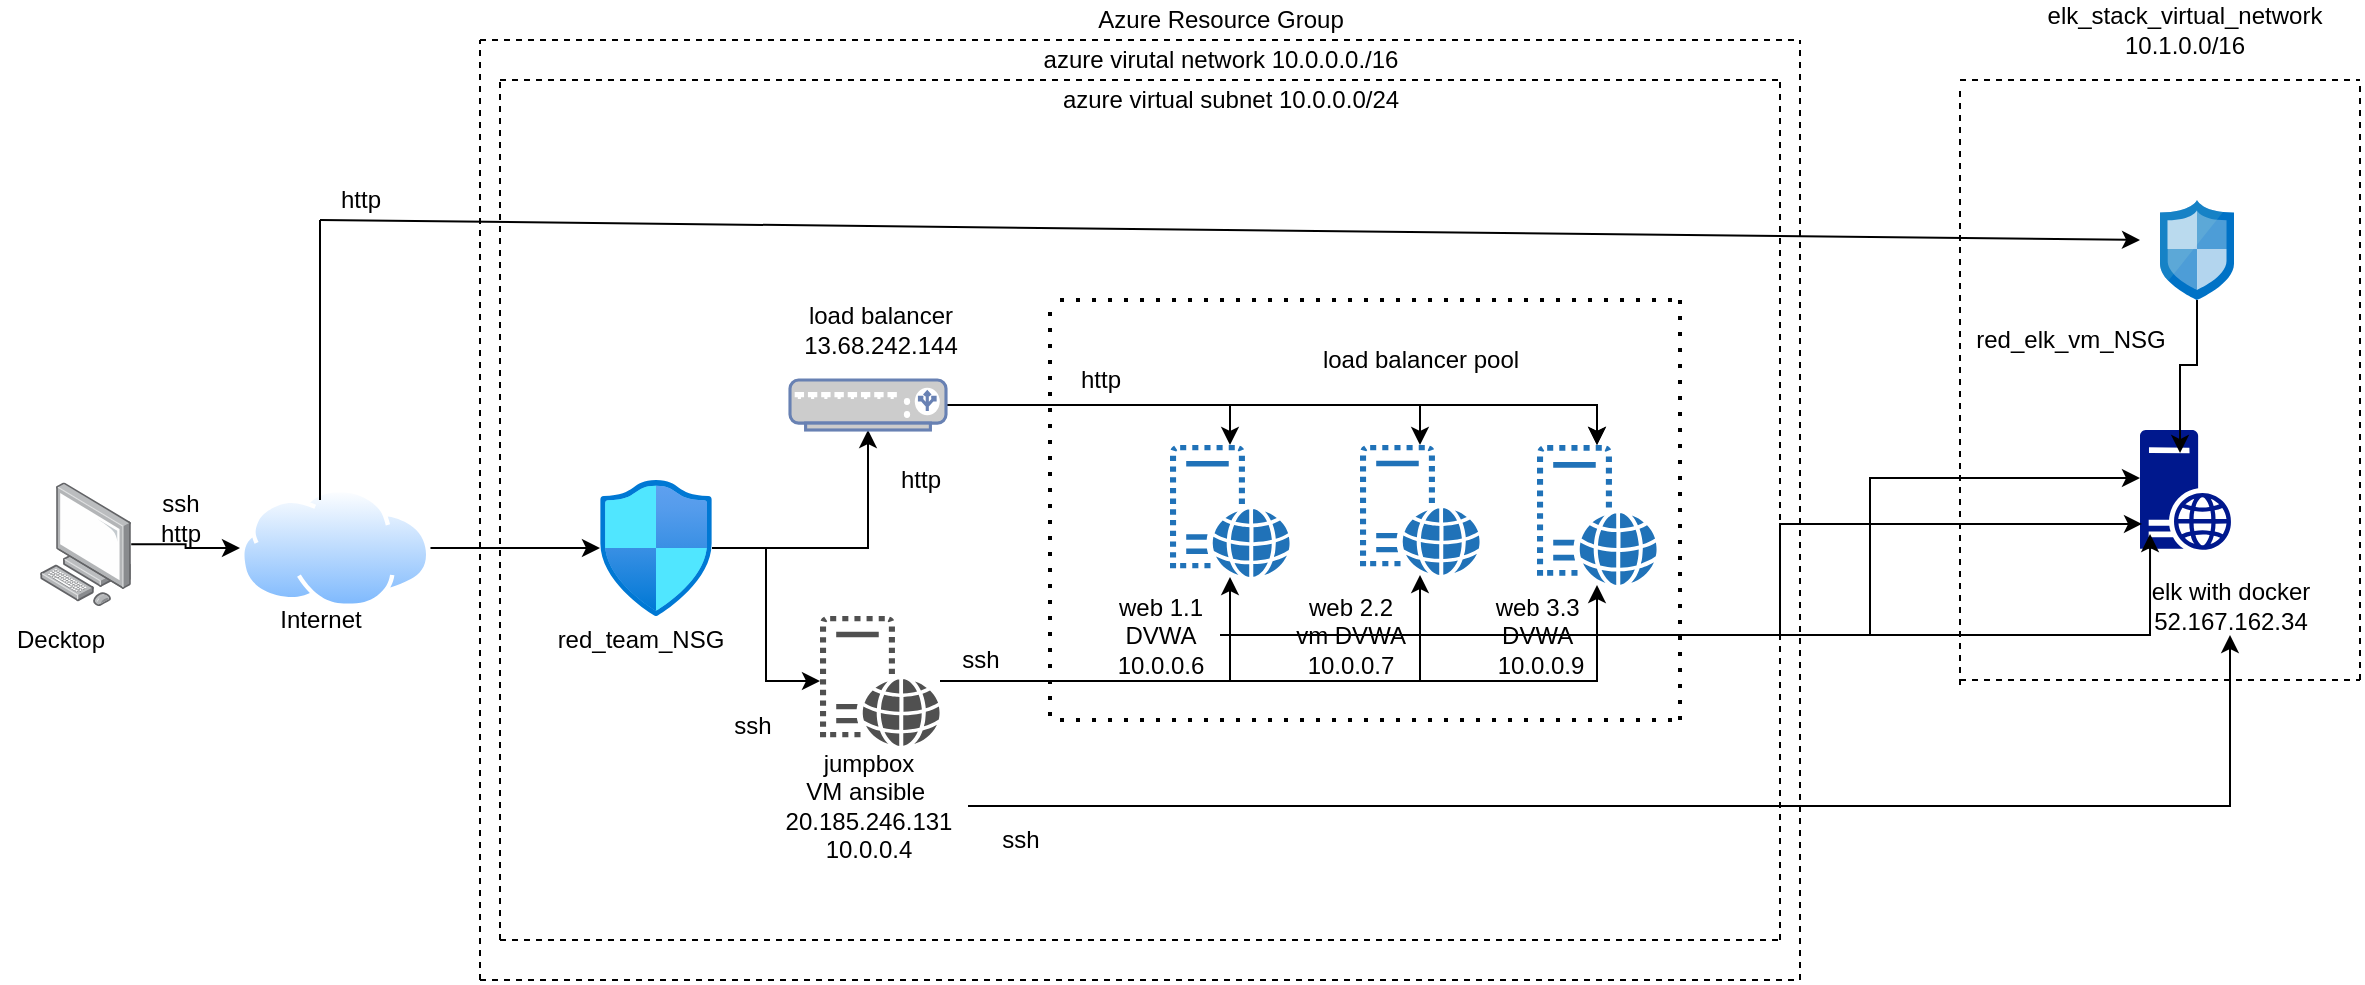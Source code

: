 <mxfile version="14.4.4" type="google"><diagram id="rFcz3-cyVHe1N97_UoMo" name="Page-1"><mxGraphModel dx="1038" dy="548" grid="1" gridSize="10" guides="1" tooltips="1" connect="1" arrows="1" fold="1" page="1" pageScale="1" pageWidth="850" pageHeight="1100" math="0" shadow="0"><root><mxCell id="0"/><mxCell id="1" parent="0"/><mxCell id="T8c1XwJyBE5E89yVa8fl-25" style="edgeStyle=orthogonalEdgeStyle;rounded=0;orthogonalLoop=1;jettySize=auto;html=1;" parent="1" source="T8c1XwJyBE5E89yVa8fl-1" target="T8c1XwJyBE5E89yVa8fl-2" edge="1"><mxGeometry relative="1" as="geometry"/></mxCell><mxCell id="T8c1XwJyBE5E89yVa8fl-1" value="" style="points=[];aspect=fixed;html=1;align=center;shadow=0;dashed=0;image;image=img/lib/allied_telesis/computer_and_terminals/Personal_Computer.svg;" parent="1" vertex="1"><mxGeometry x="60" y="281.2" width="45.6" height="61.8" as="geometry"/></mxCell><mxCell id="T8c1XwJyBE5E89yVa8fl-24" style="edgeStyle=orthogonalEdgeStyle;rounded=0;orthogonalLoop=1;jettySize=auto;html=1;" parent="1" source="T8c1XwJyBE5E89yVa8fl-2" target="T8c1XwJyBE5E89yVa8fl-3" edge="1"><mxGeometry relative="1" as="geometry"/></mxCell><mxCell id="T8c1XwJyBE5E89yVa8fl-2" value="" style="aspect=fixed;perimeter=ellipsePerimeter;html=1;align=center;shadow=0;dashed=0;spacingTop=3;image;image=img/lib/active_directory/internet_cloud.svg;" parent="1" vertex="1"><mxGeometry x="160" y="284" width="95.24" height="60" as="geometry"/></mxCell><mxCell id="T8c1XwJyBE5E89yVa8fl-22" style="edgeStyle=orthogonalEdgeStyle;rounded=0;orthogonalLoop=1;jettySize=auto;html=1;" parent="1" source="T8c1XwJyBE5E89yVa8fl-3" target="T8c1XwJyBE5E89yVa8fl-10" edge="1"><mxGeometry relative="1" as="geometry"/></mxCell><mxCell id="T8c1XwJyBE5E89yVa8fl-23" style="edgeStyle=orthogonalEdgeStyle;rounded=0;orthogonalLoop=1;jettySize=auto;html=1;entryX=0.5;entryY=1;entryDx=0;entryDy=0;entryPerimeter=0;" parent="1" source="T8c1XwJyBE5E89yVa8fl-3" target="T8c1XwJyBE5E89yVa8fl-12" edge="1"><mxGeometry relative="1" as="geometry"/></mxCell><mxCell id="T8c1XwJyBE5E89yVa8fl-3" value="" style="aspect=fixed;html=1;points=[];align=center;image;fontSize=12;image=img/lib/azure2/networking/Network_Security_Groups.svg;" parent="1" vertex="1"><mxGeometry x="340" y="280" width="56.0" height="68" as="geometry"/></mxCell><mxCell id="T8c1XwJyBE5E89yVa8fl-7" value="" style="pointerEvents=1;shadow=0;dashed=0;html=1;strokeColor=none;labelPosition=center;verticalLabelPosition=bottom;verticalAlign=top;outlineConnect=0;align=center;shape=mxgraph.office.servers.virtual_web_server;fillColor=#2072B8;" parent="1" vertex="1"><mxGeometry x="808.5" y="262.5" width="60" height="70" as="geometry"/></mxCell><mxCell id="T8c1XwJyBE5E89yVa8fl-8" value="" style="pointerEvents=1;shadow=0;dashed=0;html=1;strokeColor=none;labelPosition=center;verticalLabelPosition=bottom;verticalAlign=top;outlineConnect=0;align=center;shape=mxgraph.office.servers.virtual_web_server;fillColor=#2072B8;" parent="1" vertex="1"><mxGeometry x="625" y="262.5" width="60" height="66" as="geometry"/></mxCell><mxCell id="T8c1XwJyBE5E89yVa8fl-9" value="" style="pointerEvents=1;shadow=0;dashed=0;html=1;strokeColor=none;labelPosition=center;verticalLabelPosition=bottom;verticalAlign=top;outlineConnect=0;align=center;shape=mxgraph.office.servers.virtual_web_server;fillColor=#2072B8;" parent="1" vertex="1"><mxGeometry x="720" y="262.5" width="60" height="65" as="geometry"/></mxCell><mxCell id="T8c1XwJyBE5E89yVa8fl-19" style="edgeStyle=orthogonalEdgeStyle;rounded=0;orthogonalLoop=1;jettySize=auto;html=1;" parent="1" source="T8c1XwJyBE5E89yVa8fl-10" target="T8c1XwJyBE5E89yVa8fl-7" edge="1"><mxGeometry relative="1" as="geometry"/></mxCell><mxCell id="T8c1XwJyBE5E89yVa8fl-20" style="edgeStyle=orthogonalEdgeStyle;rounded=0;orthogonalLoop=1;jettySize=auto;html=1;" parent="1" source="T8c1XwJyBE5E89yVa8fl-10" target="T8c1XwJyBE5E89yVa8fl-8" edge="1"><mxGeometry relative="1" as="geometry"/></mxCell><mxCell id="T8c1XwJyBE5E89yVa8fl-21" style="edgeStyle=orthogonalEdgeStyle;rounded=0;orthogonalLoop=1;jettySize=auto;html=1;" parent="1" source="T8c1XwJyBE5E89yVa8fl-10" target="T8c1XwJyBE5E89yVa8fl-9" edge="1"><mxGeometry relative="1" as="geometry"/></mxCell><mxCell id="T8c1XwJyBE5E89yVa8fl-10" value="" style="pointerEvents=1;shadow=0;dashed=0;html=1;strokeColor=none;fillColor=#505050;labelPosition=center;verticalLabelPosition=bottom;verticalAlign=top;outlineConnect=0;align=center;shape=mxgraph.office.servers.virtual_web_server;" parent="1" vertex="1"><mxGeometry x="450" y="348" width="60" height="65" as="geometry"/></mxCell><mxCell id="T8c1XwJyBE5E89yVa8fl-11" value="" style="aspect=fixed;pointerEvents=1;shadow=0;dashed=0;html=1;strokeColor=none;labelPosition=center;verticalLabelPosition=bottom;verticalAlign=top;align=center;fillColor=#00188D;shape=mxgraph.mscae.enterprise.web_server" parent="1" vertex="1"><mxGeometry x="1110" y="255" width="45.6" height="60" as="geometry"/></mxCell><mxCell id="T8c1XwJyBE5E89yVa8fl-14" style="edgeStyle=orthogonalEdgeStyle;rounded=0;orthogonalLoop=1;jettySize=auto;html=1;" parent="1" source="T8c1XwJyBE5E89yVa8fl-12" target="T8c1XwJyBE5E89yVa8fl-9" edge="1"><mxGeometry relative="1" as="geometry"/></mxCell><mxCell id="T8c1XwJyBE5E89yVa8fl-15" style="edgeStyle=orthogonalEdgeStyle;rounded=0;orthogonalLoop=1;jettySize=auto;html=1;" parent="1" source="T8c1XwJyBE5E89yVa8fl-12" target="T8c1XwJyBE5E89yVa8fl-8" edge="1"><mxGeometry relative="1" as="geometry"/></mxCell><mxCell id="T8c1XwJyBE5E89yVa8fl-16" style="edgeStyle=orthogonalEdgeStyle;rounded=0;orthogonalLoop=1;jettySize=auto;html=1;" parent="1" source="T8c1XwJyBE5E89yVa8fl-12" target="T8c1XwJyBE5E89yVa8fl-7" edge="1"><mxGeometry relative="1" as="geometry"/></mxCell><mxCell id="T8c1XwJyBE5E89yVa8fl-17" style="edgeStyle=orthogonalEdgeStyle;rounded=0;orthogonalLoop=1;jettySize=auto;html=1;" parent="1" source="T8c1XwJyBE5E89yVa8fl-12" target="T8c1XwJyBE5E89yVa8fl-7" edge="1"><mxGeometry relative="1" as="geometry"/></mxCell><mxCell id="T8c1XwJyBE5E89yVa8fl-12" value="" style="fontColor=#0066CC;verticalAlign=top;verticalLabelPosition=bottom;labelPosition=center;align=center;html=1;outlineConnect=0;fillColor=#CCCCCC;strokeColor=#6881B3;gradientColor=none;gradientDirection=north;strokeWidth=2;shape=mxgraph.networks.load_balancer;" parent="1" vertex="1"><mxGeometry x="435" y="230" width="78" height="25" as="geometry"/></mxCell><mxCell id="T8c1XwJyBE5E89yVa8fl-99" style="edgeStyle=orthogonalEdgeStyle;rounded=0;orthogonalLoop=1;jettySize=auto;html=1;" parent="1" source="T8c1XwJyBE5E89yVa8fl-26" target="T8c1XwJyBE5E89yVa8fl-37" edge="1"><mxGeometry relative="1" as="geometry"/></mxCell><mxCell id="T8c1XwJyBE5E89yVa8fl-26" value="jumpbox&lt;br&gt;VM ansible&amp;nbsp;&lt;br&gt;20.185.246.131&lt;br&gt;10.0.0.4" style="text;html=1;align=center;verticalAlign=middle;resizable=0;points=[];autosize=1;" parent="1" vertex="1"><mxGeometry x="424" y="413" width="100" height="60" as="geometry"/></mxCell><mxCell id="T8c1XwJyBE5E89yVa8fl-68" style="edgeStyle=orthogonalEdgeStyle;rounded=0;orthogonalLoop=1;jettySize=auto;html=1;entryX=0.022;entryY=0.783;entryDx=0;entryDy=0;entryPerimeter=0;" parent="1" source="T8c1XwJyBE5E89yVa8fl-27" target="T8c1XwJyBE5E89yVa8fl-11" edge="1"><mxGeometry relative="1" as="geometry"/></mxCell><mxCell id="T8c1XwJyBE5E89yVa8fl-27" value="web 2.2&lt;br&gt;vm DVWA&lt;br&gt;10.0.0.7" style="text;html=1;align=center;verticalAlign=middle;resizable=0;points=[];autosize=1;" parent="1" vertex="1"><mxGeometry x="680" y="332.5" width="70" height="50" as="geometry"/></mxCell><mxCell id="T8c1XwJyBE5E89yVa8fl-67" style="edgeStyle=orthogonalEdgeStyle;rounded=0;orthogonalLoop=1;jettySize=auto;html=1;entryX=0.11;entryY=0.867;entryDx=0;entryDy=0;entryPerimeter=0;" parent="1" source="T8c1XwJyBE5E89yVa8fl-28" target="T8c1XwJyBE5E89yVa8fl-11" edge="1"><mxGeometry relative="1" as="geometry"/></mxCell><mxCell id="T8c1XwJyBE5E89yVa8fl-28" value="web 1.1&lt;br&gt;DVWA&lt;br&gt;10.0.0.6" style="text;html=1;align=center;verticalAlign=middle;resizable=0;points=[];autosize=1;" parent="1" vertex="1"><mxGeometry x="590" y="332.5" width="60" height="50" as="geometry"/></mxCell><mxCell id="T8c1XwJyBE5E89yVa8fl-69" style="edgeStyle=orthogonalEdgeStyle;rounded=0;orthogonalLoop=1;jettySize=auto;html=1;entryX=0;entryY=0.4;entryDx=0;entryDy=0;entryPerimeter=0;" parent="1" source="T8c1XwJyBE5E89yVa8fl-29" target="T8c1XwJyBE5E89yVa8fl-11" edge="1"><mxGeometry relative="1" as="geometry"/></mxCell><mxCell id="T8c1XwJyBE5E89yVa8fl-29" value="web 3.3&amp;nbsp;&lt;br&gt;DVWA&amp;nbsp;&lt;br&gt;10.0.0.9" style="text;html=1;align=center;verticalAlign=middle;resizable=0;points=[];autosize=1;" parent="1" vertex="1"><mxGeometry x="780" y="332.5" width="60" height="50" as="geometry"/></mxCell><mxCell id="T8c1XwJyBE5E89yVa8fl-35" value="load balancer pool" style="text;html=1;align=center;verticalAlign=middle;resizable=0;points=[];autosize=1;" parent="1" vertex="1"><mxGeometry x="695" y="210" width="110" height="20" as="geometry"/></mxCell><mxCell id="T8c1XwJyBE5E89yVa8fl-36" value="load balancer&lt;br&gt;13.68.242.144" style="text;html=1;align=center;verticalAlign=middle;resizable=0;points=[];autosize=1;" parent="1" vertex="1"><mxGeometry x="435" y="190" width="90" height="30" as="geometry"/></mxCell><mxCell id="T8c1XwJyBE5E89yVa8fl-37" value="elk with docker&lt;br&gt;52.167.162.34" style="text;html=1;align=center;verticalAlign=middle;resizable=0;points=[];autosize=1;" parent="1" vertex="1"><mxGeometry x="1110" y="327.5" width="90" height="30" as="geometry"/></mxCell><mxCell id="T8c1XwJyBE5E89yVa8fl-40" style="edgeStyle=orthogonalEdgeStyle;rounded=0;orthogonalLoop=1;jettySize=auto;html=1;entryX=0.439;entryY=0.192;entryDx=0;entryDy=0;entryPerimeter=0;" parent="1" source="T8c1XwJyBE5E89yVa8fl-38" target="T8c1XwJyBE5E89yVa8fl-11" edge="1"><mxGeometry relative="1" as="geometry"/></mxCell><mxCell id="T8c1XwJyBE5E89yVa8fl-38" value="" style="aspect=fixed;html=1;points=[];align=center;image;fontSize=12;image=img/lib/mscae/Network_Security_Groups_Classic.svg;" parent="1" vertex="1"><mxGeometry x="1120" y="140" width="37" height="50" as="geometry"/></mxCell><mxCell id="T8c1XwJyBE5E89yVa8fl-42" value="red_elk_vm_NSG" style="text;html=1;align=center;verticalAlign=middle;resizable=0;points=[];autosize=1;" parent="1" vertex="1"><mxGeometry x="1020" y="200" width="110" height="20" as="geometry"/></mxCell><mxCell id="T8c1XwJyBE5E89yVa8fl-43" value="red_team_NSG" style="text;html=1;align=center;verticalAlign=middle;resizable=0;points=[];autosize=1;" parent="1" vertex="1"><mxGeometry x="310" y="350" width="100" height="20" as="geometry"/></mxCell><mxCell id="T8c1XwJyBE5E89yVa8fl-52" value="azure virtual subnet 10.0.0.0/24" style="text;html=1;align=center;verticalAlign=middle;resizable=0;points=[];autosize=1;" parent="1" vertex="1"><mxGeometry x="565" y="80" width="180" height="20" as="geometry"/></mxCell><mxCell id="T8c1XwJyBE5E89yVa8fl-53" value="azure virutal network 10.0.0.0./16" style="text;html=1;align=center;verticalAlign=middle;resizable=0;points=[];autosize=1;" parent="1" vertex="1"><mxGeometry x="555" y="60" width="190" height="20" as="geometry"/></mxCell><mxCell id="T8c1XwJyBE5E89yVa8fl-54" value="Azure Resource Group" style="text;html=1;align=center;verticalAlign=middle;resizable=0;points=[];autosize=1;" parent="1" vertex="1"><mxGeometry x="580" y="40" width="140" height="20" as="geometry"/></mxCell><mxCell id="T8c1XwJyBE5E89yVa8fl-55" value="Internet" style="text;html=1;align=center;verticalAlign=middle;resizable=0;points=[];autosize=1;" parent="1" vertex="1"><mxGeometry x="170" y="340" width="60" height="20" as="geometry"/></mxCell><mxCell id="T8c1XwJyBE5E89yVa8fl-56" value="Decktop" style="text;html=1;align=center;verticalAlign=middle;resizable=0;points=[];autosize=1;" parent="1" vertex="1"><mxGeometry x="40" y="350" width="60" height="20" as="geometry"/></mxCell><mxCell id="T8c1XwJyBE5E89yVa8fl-66" value="elk_stack_virtual_network&lt;br&gt;10.1.0.0/16" style="text;html=1;align=center;verticalAlign=middle;resizable=0;points=[];autosize=1;" parent="1" vertex="1"><mxGeometry x="1056.5" y="40" width="150" height="30" as="geometry"/></mxCell><mxCell id="T8c1XwJyBE5E89yVa8fl-70" value="" style="endArrow=none;dashed=1;html=1;" parent="1" edge="1"><mxGeometry width="50" height="50" relative="1" as="geometry"><mxPoint x="930" y="510" as="sourcePoint"/><mxPoint x="930" y="80" as="targetPoint"/></mxGeometry></mxCell><mxCell id="T8c1XwJyBE5E89yVa8fl-71" value="" style="endArrow=none;dashed=1;html=1;" parent="1" edge="1"><mxGeometry width="50" height="50" relative="1" as="geometry"><mxPoint x="290" y="80" as="sourcePoint"/><mxPoint x="930" y="80" as="targetPoint"/></mxGeometry></mxCell><mxCell id="T8c1XwJyBE5E89yVa8fl-72" value="" style="endArrow=none;dashed=1;html=1;" parent="1" edge="1"><mxGeometry width="50" height="50" relative="1" as="geometry"><mxPoint x="290" y="510" as="sourcePoint"/><mxPoint x="290" y="80" as="targetPoint"/></mxGeometry></mxCell><mxCell id="T8c1XwJyBE5E89yVa8fl-73" value="" style="endArrow=none;dashed=1;html=1;" parent="1" edge="1"><mxGeometry width="50" height="50" relative="1" as="geometry"><mxPoint x="290" y="510" as="sourcePoint"/><mxPoint x="930" y="510" as="targetPoint"/></mxGeometry></mxCell><mxCell id="T8c1XwJyBE5E89yVa8fl-74" value="" style="endArrow=none;dashed=1;html=1;" parent="1" edge="1"><mxGeometry width="50" height="50" relative="1" as="geometry"><mxPoint x="280" y="60" as="sourcePoint"/><mxPoint x="940" y="60" as="targetPoint"/></mxGeometry></mxCell><mxCell id="T8c1XwJyBE5E89yVa8fl-75" value="" style="endArrow=none;dashed=1;html=1;" parent="1" edge="1"><mxGeometry width="50" height="50" relative="1" as="geometry"><mxPoint x="940" y="530" as="sourcePoint"/><mxPoint x="940" y="60" as="targetPoint"/></mxGeometry></mxCell><mxCell id="T8c1XwJyBE5E89yVa8fl-76" value="" style="endArrow=none;dashed=1;html=1;" parent="1" edge="1"><mxGeometry width="50" height="50" relative="1" as="geometry"><mxPoint x="280" y="530" as="sourcePoint"/><mxPoint x="940" y="530" as="targetPoint"/></mxGeometry></mxCell><mxCell id="T8c1XwJyBE5E89yVa8fl-77" value="" style="endArrow=none;dashed=1;html=1;" parent="1" edge="1"><mxGeometry width="50" height="50" relative="1" as="geometry"><mxPoint x="280" y="530" as="sourcePoint"/><mxPoint x="280" y="60" as="targetPoint"/></mxGeometry></mxCell><mxCell id="T8c1XwJyBE5E89yVa8fl-78" value="" style="endArrow=none;dashed=1;html=1;" parent="1" edge="1"><mxGeometry width="50" height="50" relative="1" as="geometry"><mxPoint x="1020" y="382.5" as="sourcePoint"/><mxPoint x="1020" y="82.5" as="targetPoint"/></mxGeometry></mxCell><mxCell id="T8c1XwJyBE5E89yVa8fl-79" value="" style="endArrow=none;dashed=1;html=1;" parent="1" edge="1"><mxGeometry width="50" height="50" relative="1" as="geometry"><mxPoint x="1020" y="80" as="sourcePoint"/><mxPoint x="1220" y="80" as="targetPoint"/></mxGeometry></mxCell><mxCell id="T8c1XwJyBE5E89yVa8fl-80" value="" style="endArrow=none;dashed=1;html=1;" parent="1" edge="1"><mxGeometry width="50" height="50" relative="1" as="geometry"><mxPoint x="1220" y="380" as="sourcePoint"/><mxPoint x="1220" y="80" as="targetPoint"/></mxGeometry></mxCell><mxCell id="T8c1XwJyBE5E89yVa8fl-81" value="" style="endArrow=none;dashed=1;html=1;" parent="1" edge="1"><mxGeometry width="50" height="50" relative="1" as="geometry"><mxPoint x="1020" y="380" as="sourcePoint"/><mxPoint x="1220" y="380" as="targetPoint"/></mxGeometry></mxCell><mxCell id="T8c1XwJyBE5E89yVa8fl-84" value="" style="endArrow=none;dashed=1;html=1;dashPattern=1 3;strokeWidth=2;" parent="1" edge="1"><mxGeometry width="50" height="50" relative="1" as="geometry"><mxPoint x="565" y="398" as="sourcePoint"/><mxPoint x="565" y="190" as="targetPoint"/></mxGeometry></mxCell><mxCell id="T8c1XwJyBE5E89yVa8fl-85" value="" style="endArrow=none;dashed=1;html=1;dashPattern=1 3;strokeWidth=2;" parent="1" edge="1"><mxGeometry width="50" height="50" relative="1" as="geometry"><mxPoint x="570" y="190" as="sourcePoint"/><mxPoint x="880" y="190" as="targetPoint"/></mxGeometry></mxCell><mxCell id="T8c1XwJyBE5E89yVa8fl-86" value="" style="endArrow=none;dashed=1;html=1;dashPattern=1 3;strokeWidth=2;" parent="1" edge="1"><mxGeometry width="50" height="50" relative="1" as="geometry"><mxPoint x="880" y="190" as="sourcePoint"/><mxPoint x="880" y="400" as="targetPoint"/></mxGeometry></mxCell><mxCell id="T8c1XwJyBE5E89yVa8fl-87" value="" style="endArrow=none;dashed=1;html=1;dashPattern=1 3;strokeWidth=2;" parent="1" edge="1"><mxGeometry width="50" height="50" relative="1" as="geometry"><mxPoint x="570" y="400" as="sourcePoint"/><mxPoint x="880" y="400" as="targetPoint"/></mxGeometry></mxCell><mxCell id="T8c1XwJyBE5E89yVa8fl-89" value="ssh&lt;br&gt;http" style="text;html=1;align=center;verticalAlign=middle;resizable=0;points=[];autosize=1;" parent="1" vertex="1"><mxGeometry x="110" y="284" width="40" height="30" as="geometry"/></mxCell><mxCell id="T8c1XwJyBE5E89yVa8fl-90" value="http" style="text;html=1;align=center;verticalAlign=middle;resizable=0;points=[];autosize=1;" parent="1" vertex="1"><mxGeometry x="480" y="270" width="40" height="20" as="geometry"/></mxCell><mxCell id="T8c1XwJyBE5E89yVa8fl-91" value="ssh" style="text;html=1;align=center;verticalAlign=middle;resizable=0;points=[];autosize=1;" parent="1" vertex="1"><mxGeometry x="401" y="393" width="30" height="20" as="geometry"/></mxCell><mxCell id="T8c1XwJyBE5E89yVa8fl-96" value="" style="endArrow=none;html=1;" parent="1" edge="1"><mxGeometry width="50" height="50" relative="1" as="geometry"><mxPoint x="200" y="290" as="sourcePoint"/><mxPoint x="200" y="150" as="targetPoint"/></mxGeometry></mxCell><mxCell id="T8c1XwJyBE5E89yVa8fl-97" value="" style="endArrow=classic;html=1;" parent="1" edge="1"><mxGeometry width="50" height="50" relative="1" as="geometry"><mxPoint x="200" y="150" as="sourcePoint"/><mxPoint x="1110" y="160" as="targetPoint"/></mxGeometry></mxCell><mxCell id="T8c1XwJyBE5E89yVa8fl-98" value="http" style="text;html=1;align=center;verticalAlign=middle;resizable=0;points=[];autosize=1;" parent="1" vertex="1"><mxGeometry x="200" y="130" width="40" height="20" as="geometry"/></mxCell><mxCell id="T8c1XwJyBE5E89yVa8fl-100" value="ssh" style="text;html=1;align=center;verticalAlign=middle;resizable=0;points=[];autosize=1;" parent="1" vertex="1"><mxGeometry x="535" y="450" width="30" height="20" as="geometry"/></mxCell><mxCell id="T8c1XwJyBE5E89yVa8fl-101" value="ssh" style="text;html=1;align=center;verticalAlign=middle;resizable=0;points=[];autosize=1;" parent="1" vertex="1"><mxGeometry x="515" y="360" width="30" height="20" as="geometry"/></mxCell><mxCell id="T8c1XwJyBE5E89yVa8fl-102" value="http" style="text;html=1;align=center;verticalAlign=middle;resizable=0;points=[];autosize=1;" parent="1" vertex="1"><mxGeometry x="570" y="220" width="40" height="20" as="geometry"/></mxCell></root></mxGraphModel></diagram></mxfile>